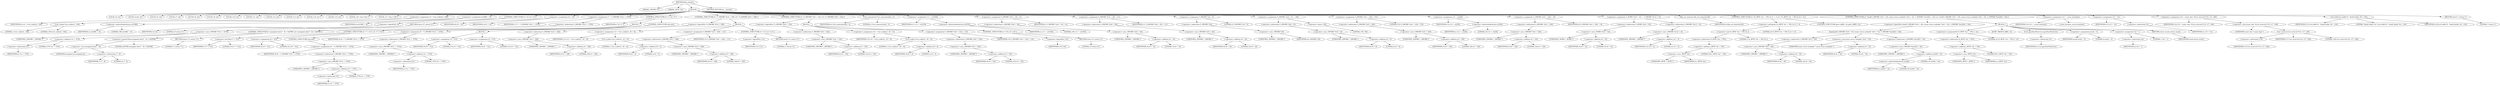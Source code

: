 digraph tftp_connect {  
"1000115" [label = "(METHOD,tftp_connect)" ]
"1000116" [label = "(PARAM,_DWORD *a1)" ]
"1000117" [label = "(PARAM,_BYTE *a2)" ]
"1000118" [label = "(BLOCK,,)" ]
"1000119" [label = "(LOCAL,v4: int)" ]
"1000120" [label = "(LOCAL,result: int)" ]
"1000121" [label = "(LOCAL,v6: int)" ]
"1000122" [label = "(LOCAL,v7: int)" ]
"1000123" [label = "(LOCAL,v8: int)" ]
"1000124" [label = "(LOCAL,v9: int)" ]
"1000125" [label = "(LOCAL,v10: int)" ]
"1000126" [label = "(LOCAL,v11: int)" ]
"1000127" [label = "(LOCAL,v12: int)" ]
"1000128" [label = "(LOCAL,v13: int)" ]
"1000129" [label = "(LOCAL,v14: int *)" ]
"1000130" [label = "(LOCAL,v15: int)" ]
"1000131" [label = "(LOCAL,v16: const char *)" ]
"1000132" [label = "(LOCAL,v17: char [ 128 ])" ]
"1000133" [label = "(<operator>.assignment,v4 = Curl_ccalloc(1, 336))" ]
"1000134" [label = "(IDENTIFIER,v4,v4 = Curl_ccalloc(1, 336))" ]
"1000135" [label = "(Curl_ccalloc,Curl_ccalloc(1, 336))" ]
"1000136" [label = "(LITERAL,1,Curl_ccalloc(1, 336))" ]
"1000137" [label = "(LITERAL,336,Curl_ccalloc(1, 336))" ]
"1000138" [label = "(<operator>.assignment,a1[188] = v4)" ]
"1000139" [label = "(<operator>.indirectIndexAccess,a1[188])" ]
"1000140" [label = "(IDENTIFIER,a1,a1[188] = v4)" ]
"1000141" [label = "(LITERAL,188,a1[188] = v4)" ]
"1000142" [label = "(IDENTIFIER,v4,a1[188] = v4)" ]
"1000143" [label = "(CONTROL_STRUCTURE,if ( !v4 ),if ( !v4 ))" ]
"1000144" [label = "(<operator>.logicalNot,!v4)" ]
"1000145" [label = "(IDENTIFIER,v4,!v4)" ]
"1000146" [label = "(RETURN,return 27;,return 27;)" ]
"1000147" [label = "(LITERAL,27,return 27;)" ]
"1000148" [label = "(<operator>.assignment,v6 = v4)" ]
"1000149" [label = "(IDENTIFIER,v6,v6 = v4)" ]
"1000150" [label = "(IDENTIFIER,v4,v6 = v4)" ]
"1000151" [label = "(<operator>.assignment,v7 = *(_DWORD *)(*a1 + 1576))" ]
"1000152" [label = "(IDENTIFIER,v7,v7 = *(_DWORD *)(*a1 + 1576))" ]
"1000153" [label = "(<operator>.indirection,*(_DWORD *)(*a1 + 1576))" ]
"1000154" [label = "(<operator>.cast,(_DWORD *)(*a1 + 1576))" ]
"1000155" [label = "(UNKNOWN,_DWORD *,_DWORD *)" ]
"1000156" [label = "(<operator>.addition,*a1 + 1576)" ]
"1000157" [label = "(<operator>.indirection,*a1)" ]
"1000158" [label = "(IDENTIFIER,a1,*a1 + 1576)" ]
"1000159" [label = "(LITERAL,1576,*a1 + 1576)" ]
"1000160" [label = "(CONTROL_STRUCTURE,if ( v7 ),if ( v7 ))" ]
"1000161" [label = "(IDENTIFIER,v7,if ( v7 ))" ]
"1000162" [label = "(BLOCK,,)" ]
"1000163" [label = "(CONTROL_STRUCTURE,if ( (unsigned int)(v7 - 8) > 0xFFB0 ),if ( (unsigned int)(v7 - 8) > 0xFFB0 ))" ]
"1000164" [label = "(<operator>.greaterThan,(unsigned int)(v7 - 8) > 0xFFB0)" ]
"1000165" [label = "(<operator>.cast,(unsigned int)(v7 - 8))" ]
"1000166" [label = "(UNKNOWN,unsigned int,unsigned int)" ]
"1000167" [label = "(<operator>.subtraction,v7 - 8)" ]
"1000168" [label = "(IDENTIFIER,v7,v7 - 8)" ]
"1000169" [label = "(LITERAL,8,v7 - 8)" ]
"1000170" [label = "(LITERAL,0xFFB0,(unsigned int)(v7 - 8) > 0xFFB0)" ]
"1000171" [label = "(RETURN,return 71;,return 71;)" ]
"1000172" [label = "(LITERAL,71,return 71;)" ]
"1000173" [label = "(CONTROL_STRUCTURE,if ( v7 < 512 ),if ( v7 < 512 ))" ]
"1000174" [label = "(<operator>.lessThan,v7 < 512)" ]
"1000175" [label = "(IDENTIFIER,v7,v7 < 512)" ]
"1000176" [label = "(LITERAL,512,v7 < 512)" ]
"1000177" [label = "(<operator>.assignment,v8 = 512)" ]
"1000178" [label = "(IDENTIFIER,v8,v8 = 512)" ]
"1000179" [label = "(LITERAL,512,v8 = 512)" ]
"1000180" [label = "(CONTROL_STRUCTURE,else,else)" ]
"1000181" [label = "(<operator>.assignment,v8 = *(_DWORD *)(*a1 + 1576))" ]
"1000182" [label = "(IDENTIFIER,v8,v8 = *(_DWORD *)(*a1 + 1576))" ]
"1000183" [label = "(<operator>.indirection,*(_DWORD *)(*a1 + 1576))" ]
"1000184" [label = "(<operator>.cast,(_DWORD *)(*a1 + 1576))" ]
"1000185" [label = "(UNKNOWN,_DWORD *,_DWORD *)" ]
"1000186" [label = "(<operator>.addition,*a1 + 1576)" ]
"1000187" [label = "(<operator>.indirection,*a1)" ]
"1000188" [label = "(IDENTIFIER,a1,*a1 + 1576)" ]
"1000189" [label = "(LITERAL,1576,*a1 + 1576)" ]
"1000190" [label = "(<operator>.assignment,v9 = *(_DWORD *)(*a1 + 1576))" ]
"1000191" [label = "(IDENTIFIER,v9,v9 = *(_DWORD *)(*a1 + 1576))" ]
"1000192" [label = "(<operator>.indirection,*(_DWORD *)(*a1 + 1576))" ]
"1000193" [label = "(<operator>.cast,(_DWORD *)(*a1 + 1576))" ]
"1000194" [label = "(UNKNOWN,_DWORD *,_DWORD *)" ]
"1000195" [label = "(<operator>.addition,*a1 + 1576)" ]
"1000196" [label = "(<operator>.indirection,*a1)" ]
"1000197" [label = "(IDENTIFIER,a1,*a1 + 1576)" ]
"1000198" [label = "(LITERAL,1576,*a1 + 1576)" ]
"1000199" [label = "(CONTROL_STRUCTURE,else,else)" ]
"1000200" [label = "(BLOCK,,)" ]
"1000201" [label = "(<operator>.assignment,v9 = 512)" ]
"1000202" [label = "(IDENTIFIER,v9,v9 = 512)" ]
"1000203" [label = "(LITERAL,512,v9 = 512)" ]
"1000204" [label = "(<operator>.assignment,v8 = 512)" ]
"1000205" [label = "(IDENTIFIER,v8,v8 = 512)" ]
"1000206" [label = "(LITERAL,512,v8 = 512)" ]
"1000207" [label = "(CONTROL_STRUCTURE,if ( !*(_DWORD *)(v4 + 328) ),if ( !*(_DWORD *)(v4 + 328) ))" ]
"1000208" [label = "(<operator>.logicalNot,!*(_DWORD *)(v4 + 328))" ]
"1000209" [label = "(<operator>.indirection,*(_DWORD *)(v4 + 328))" ]
"1000210" [label = "(<operator>.cast,(_DWORD *)(v4 + 328))" ]
"1000211" [label = "(UNKNOWN,_DWORD *,_DWORD *)" ]
"1000212" [label = "(<operator>.addition,v4 + 328)" ]
"1000213" [label = "(IDENTIFIER,v4,v4 + 328)" ]
"1000214" [label = "(LITERAL,328,v4 + 328)" ]
"1000215" [label = "(BLOCK,,)" ]
"1000216" [label = "(<operator>.assignment,v13 = Curl_ccalloc(1, v8 + 4))" ]
"1000217" [label = "(IDENTIFIER,v13,v13 = Curl_ccalloc(1, v8 + 4))" ]
"1000218" [label = "(Curl_ccalloc,Curl_ccalloc(1, v8 + 4))" ]
"1000219" [label = "(LITERAL,1,Curl_ccalloc(1, v8 + 4))" ]
"1000220" [label = "(<operator>.addition,v8 + 4)" ]
"1000221" [label = "(IDENTIFIER,v8,v8 + 4)" ]
"1000222" [label = "(LITERAL,4,v8 + 4)" ]
"1000223" [label = "(<operator>.assignment,*(_DWORD *)(v6 + 328) = v13)" ]
"1000224" [label = "(<operator>.indirection,*(_DWORD *)(v6 + 328))" ]
"1000225" [label = "(<operator>.cast,(_DWORD *)(v6 + 328))" ]
"1000226" [label = "(UNKNOWN,_DWORD *,_DWORD *)" ]
"1000227" [label = "(<operator>.addition,v6 + 328)" ]
"1000228" [label = "(IDENTIFIER,v6,v6 + 328)" ]
"1000229" [label = "(LITERAL,328,v6 + 328)" ]
"1000230" [label = "(IDENTIFIER,v13,*(_DWORD *)(v6 + 328) = v13)" ]
"1000231" [label = "(CONTROL_STRUCTURE,if ( !v13 ),if ( !v13 ))" ]
"1000232" [label = "(<operator>.logicalNot,!v13)" ]
"1000233" [label = "(IDENTIFIER,v13,!v13)" ]
"1000234" [label = "(RETURN,return 27;,return 27;)" ]
"1000235" [label = "(LITERAL,27,return 27;)" ]
"1000236" [label = "(CONTROL_STRUCTURE,if ( !*(_DWORD *)(v6 + 332) ),if ( !*(_DWORD *)(v6 + 332) ))" ]
"1000237" [label = "(<operator>.logicalNot,!*(_DWORD *)(v6 + 332))" ]
"1000238" [label = "(<operator>.indirection,*(_DWORD *)(v6 + 332))" ]
"1000239" [label = "(<operator>.cast,(_DWORD *)(v6 + 332))" ]
"1000240" [label = "(UNKNOWN,_DWORD *,_DWORD *)" ]
"1000241" [label = "(<operator>.addition,v6 + 332)" ]
"1000242" [label = "(IDENTIFIER,v6,v6 + 332)" ]
"1000243" [label = "(LITERAL,332,v6 + 332)" ]
"1000244" [label = "(BLOCK,,)" ]
"1000245" [label = "(<operator>.assignment,v10 = Curl_ccalloc(1, v8 + 4))" ]
"1000246" [label = "(IDENTIFIER,v10,v10 = Curl_ccalloc(1, v8 + 4))" ]
"1000247" [label = "(Curl_ccalloc,Curl_ccalloc(1, v8 + 4))" ]
"1000248" [label = "(LITERAL,1,Curl_ccalloc(1, v8 + 4))" ]
"1000249" [label = "(<operator>.addition,v8 + 4)" ]
"1000250" [label = "(IDENTIFIER,v8,v8 + 4)" ]
"1000251" [label = "(LITERAL,4,v8 + 4)" ]
"1000252" [label = "(<operator>.assignment,*(_DWORD *)(v6 + 332) = v10)" ]
"1000253" [label = "(<operator>.indirection,*(_DWORD *)(v6 + 332))" ]
"1000254" [label = "(<operator>.cast,(_DWORD *)(v6 + 332))" ]
"1000255" [label = "(UNKNOWN,_DWORD *,_DWORD *)" ]
"1000256" [label = "(<operator>.addition,v6 + 332)" ]
"1000257" [label = "(IDENTIFIER,v6,v6 + 332)" ]
"1000258" [label = "(LITERAL,332,v6 + 332)" ]
"1000259" [label = "(IDENTIFIER,v10,*(_DWORD *)(v6 + 332) = v10)" ]
"1000260" [label = "(CONTROL_STRUCTURE,if ( !v10 ),if ( !v10 ))" ]
"1000261" [label = "(<operator>.logicalNot,!v10)" ]
"1000262" [label = "(IDENTIFIER,v10,!v10)" ]
"1000263" [label = "(RETURN,return 27;,return 27;)" ]
"1000264" [label = "(LITERAL,27,return 27;)" ]
"1000265" [label = "(Curl_conncontrol,Curl_conncontrol(a1, 1))" ]
"1000266" [label = "(IDENTIFIER,a1,Curl_conncontrol(a1, 1))" ]
"1000267" [label = "(LITERAL,1,Curl_conncontrol(a1, 1))" ]
"1000268" [label = "(<operator>.assignment,v11 = a1[105])" ]
"1000269" [label = "(IDENTIFIER,v11,v11 = a1[105])" ]
"1000270" [label = "(<operator>.indirectIndexAccess,a1[105])" ]
"1000271" [label = "(IDENTIFIER,a1,v11 = a1[105])" ]
"1000272" [label = "(LITERAL,105,v11 = a1[105])" ]
"1000273" [label = "(<operator>.assignment,*(_DWORD *)(v6 + 16) = a1)" ]
"1000274" [label = "(<operator>.indirection,*(_DWORD *)(v6 + 16))" ]
"1000275" [label = "(<operator>.cast,(_DWORD *)(v6 + 16))" ]
"1000276" [label = "(UNKNOWN,_DWORD *,_DWORD *)" ]
"1000277" [label = "(<operator>.addition,v6 + 16)" ]
"1000278" [label = "(IDENTIFIER,v6,v6 + 16)" ]
"1000279" [label = "(LITERAL,16,v6 + 16)" ]
"1000280" [label = "(IDENTIFIER,a1,*(_DWORD *)(v6 + 16) = a1)" ]
"1000281" [label = "(<operator>.assignment,*(_DWORD *)(v6 + 20) = v11)" ]
"1000282" [label = "(<operator>.indirection,*(_DWORD *)(v6 + 20))" ]
"1000283" [label = "(<operator>.cast,(_DWORD *)(v6 + 20))" ]
"1000284" [label = "(UNKNOWN,_DWORD *,_DWORD *)" ]
"1000285" [label = "(<operator>.addition,v6 + 20)" ]
"1000286" [label = "(IDENTIFIER,v6,v6 + 20)" ]
"1000287" [label = "(LITERAL,20,v6 + 20)" ]
"1000288" [label = "(IDENTIFIER,v11,*(_DWORD *)(v6 + 20) = v11)" ]
"1000289" [label = "(<operator>.assignment,*(_DWORD *)v6 = 0)" ]
"1000290" [label = "(<operator>.indirection,*(_DWORD *)v6)" ]
"1000291" [label = "(<operator>.cast,(_DWORD *)v6)" ]
"1000292" [label = "(UNKNOWN,_DWORD *,_DWORD *)" ]
"1000293" [label = "(IDENTIFIER,v6,(_DWORD *)v6)" ]
"1000294" [label = "(LITERAL,0,*(_DWORD *)v6 = 0)" ]
"1000295" [label = "(<operator>.assignment,*(_DWORD *)(v6 + 8) = -100)" ]
"1000296" [label = "(<operator>.indirection,*(_DWORD *)(v6 + 8))" ]
"1000297" [label = "(<operator>.cast,(_DWORD *)(v6 + 8))" ]
"1000298" [label = "(UNKNOWN,_DWORD *,_DWORD *)" ]
"1000299" [label = "(<operator>.addition,v6 + 8)" ]
"1000300" [label = "(IDENTIFIER,v6,v6 + 8)" ]
"1000301" [label = "(LITERAL,8,v6 + 8)" ]
"1000302" [label = "(<operator>.minus,-100)" ]
"1000303" [label = "(LITERAL,100,-100)" ]
"1000304" [label = "(<operator>.assignment,*(_DWORD *)(v6 + 320) = 512)" ]
"1000305" [label = "(<operator>.indirection,*(_DWORD *)(v6 + 320))" ]
"1000306" [label = "(<operator>.cast,(_DWORD *)(v6 + 320))" ]
"1000307" [label = "(UNKNOWN,_DWORD *,_DWORD *)" ]
"1000308" [label = "(<operator>.addition,v6 + 320)" ]
"1000309" [label = "(IDENTIFIER,v6,v6 + 320)" ]
"1000310" [label = "(LITERAL,320,v6 + 320)" ]
"1000311" [label = "(LITERAL,512,*(_DWORD *)(v6 + 320) = 512)" ]
"1000312" [label = "(<operator>.assignment,v12 = a1[20])" ]
"1000313" [label = "(IDENTIFIER,v12,v12 = a1[20])" ]
"1000314" [label = "(<operator>.indirectIndexAccess,a1[20])" ]
"1000315" [label = "(IDENTIFIER,a1,v12 = a1[20])" ]
"1000316" [label = "(LITERAL,20,v12 = a1[20])" ]
"1000317" [label = "(<operator>.assignment,*(_DWORD *)(v6 + 324) = v9)" ]
"1000318" [label = "(<operator>.indirection,*(_DWORD *)(v6 + 324))" ]
"1000319" [label = "(<operator>.cast,(_DWORD *)(v6 + 324))" ]
"1000320" [label = "(UNKNOWN,_DWORD *,_DWORD *)" ]
"1000321" [label = "(<operator>.addition,v6 + 324)" ]
"1000322" [label = "(IDENTIFIER,v6,v6 + 324)" ]
"1000323" [label = "(LITERAL,324,v6 + 324)" ]
"1000324" [label = "(IDENTIFIER,v9,*(_DWORD *)(v6 + 324) = v9)" ]
"1000325" [label = "(<operator>.assignment,*(_WORD *)(v6 + 52) = *(_DWORD *)(v12 + 4))" ]
"1000326" [label = "(<operator>.indirection,*(_WORD *)(v6 + 52))" ]
"1000327" [label = "(<operator>.cast,(_WORD *)(v6 + 52))" ]
"1000328" [label = "(UNKNOWN,_WORD *,_WORD *)" ]
"1000329" [label = "(<operator>.addition,v6 + 52)" ]
"1000330" [label = "(IDENTIFIER,v6,v6 + 52)" ]
"1000331" [label = "(LITERAL,52,v6 + 52)" ]
"1000332" [label = "(<operator>.indirection,*(_DWORD *)(v12 + 4))" ]
"1000333" [label = "(<operator>.cast,(_DWORD *)(v12 + 4))" ]
"1000334" [label = "(UNKNOWN,_DWORD *,_DWORD *)" ]
"1000335" [label = "(<operator>.addition,v12 + 4)" ]
"1000336" [label = "(IDENTIFIER,v12,v12 + 4)" ]
"1000337" [label = "(LITERAL,4,v12 + 4)" ]
"1000338" [label = "(tftp_set_timeouts,tftp_set_timeouts(v6))" ]
"1000339" [label = "(IDENTIFIER,v6,tftp_set_timeouts(v6))" ]
"1000340" [label = "(CONTROL_STRUCTURE,if ( (*((_BYTE *)a1 + 591) & 2) != 0 ),if ( (*((_BYTE *)a1 + 591) & 2) != 0 ))" ]
"1000341" [label = "(<operator>.notEquals,(*((_BYTE *)a1 + 591) & 2) != 0)" ]
"1000342" [label = "(<operator>.and,*((_BYTE *)a1 + 591) & 2)" ]
"1000343" [label = "(<operator>.indirection,*((_BYTE *)a1 + 591))" ]
"1000344" [label = "(<operator>.addition,(_BYTE *)a1 + 591)" ]
"1000345" [label = "(<operator>.cast,(_BYTE *)a1)" ]
"1000346" [label = "(UNKNOWN,_BYTE *,_BYTE *)" ]
"1000347" [label = "(IDENTIFIER,a1,(_BYTE *)a1)" ]
"1000348" [label = "(LITERAL,591,(_BYTE *)a1 + 591)" ]
"1000349" [label = "(LITERAL,2,*((_BYTE *)a1 + 591) & 2)" ]
"1000350" [label = "(LITERAL,0,(*((_BYTE *)a1 + 591) & 2) != 0)" ]
"1000351" [label = "(CONTROL_STRUCTURE,goto LABEL_14;,goto LABEL_14;)" ]
"1000352" [label = "(CONTROL_STRUCTURE,if ( !bind(*(_DWORD *)(v6 + 20), (const struct sockaddr *)(v6 + 52), *(_DWORD *)(a1[20] + 16)) ),if ( !bind(*(_DWORD *)(v6 + 20), (const struct sockaddr *)(v6 + 52), *(_DWORD *)(a1[20] + 16)) ))" ]
"1000353" [label = "(<operator>.logicalNot,!bind(*(_DWORD *)(v6 + 20), (const struct sockaddr *)(v6 + 52), *(_DWORD *)(a1[20] + 16)))" ]
"1000354" [label = "(bind,bind(*(_DWORD *)(v6 + 20), (const struct sockaddr *)(v6 + 52), *(_DWORD *)(a1[20] + 16)))" ]
"1000355" [label = "(<operator>.indirection,*(_DWORD *)(v6 + 20))" ]
"1000356" [label = "(<operator>.cast,(_DWORD *)(v6 + 20))" ]
"1000357" [label = "(UNKNOWN,_DWORD *,_DWORD *)" ]
"1000358" [label = "(<operator>.addition,v6 + 20)" ]
"1000359" [label = "(IDENTIFIER,v6,v6 + 20)" ]
"1000360" [label = "(LITERAL,20,v6 + 20)" ]
"1000361" [label = "(<operator>.cast,(const struct sockaddr *)(v6 + 52))" ]
"1000362" [label = "(UNKNOWN,const struct sockaddr *,const struct sockaddr *)" ]
"1000363" [label = "(<operator>.addition,v6 + 52)" ]
"1000364" [label = "(IDENTIFIER,v6,v6 + 52)" ]
"1000365" [label = "(LITERAL,52,v6 + 52)" ]
"1000366" [label = "(<operator>.indirection,*(_DWORD *)(a1[20] + 16))" ]
"1000367" [label = "(<operator>.cast,(_DWORD *)(a1[20] + 16))" ]
"1000368" [label = "(UNKNOWN,_DWORD *,_DWORD *)" ]
"1000369" [label = "(<operator>.addition,a1[20] + 16)" ]
"1000370" [label = "(<operator>.indirectIndexAccess,a1[20])" ]
"1000371" [label = "(IDENTIFIER,a1,a1[20] + 16)" ]
"1000372" [label = "(LITERAL,20,a1[20] + 16)" ]
"1000373" [label = "(LITERAL,16,a1[20] + 16)" ]
"1000374" [label = "(BLOCK,,)" ]
"1000375" [label = "(<operators>.assignmentOr,*((_BYTE *)a1 + 591) |= 2u)" ]
"1000376" [label = "(<operator>.indirection,*((_BYTE *)a1 + 591))" ]
"1000377" [label = "(<operator>.addition,(_BYTE *)a1 + 591)" ]
"1000378" [label = "(<operator>.cast,(_BYTE *)a1)" ]
"1000379" [label = "(UNKNOWN,_BYTE *,_BYTE *)" ]
"1000380" [label = "(IDENTIFIER,a1,(_BYTE *)a1)" ]
"1000381" [label = "(LITERAL,591,(_BYTE *)a1 + 591)" ]
"1000382" [label = "(LITERAL,2u,*((_BYTE *)a1 + 591) |= 2u)" ]
"1000383" [label = "(JUMP_TARGET,LABEL_14)" ]
"1000384" [label = "(Curl_pgrsStartNow,Curl_pgrsStartNow(*a1))" ]
"1000385" [label = "(<operator>.indirection,*a1)" ]
"1000386" [label = "(IDENTIFIER,a1,Curl_pgrsStartNow(*a1))" ]
"1000387" [label = "(<operator>.assignment,result = 0)" ]
"1000388" [label = "(IDENTIFIER,result,result = 0)" ]
"1000389" [label = "(LITERAL,0,result = 0)" ]
"1000390" [label = "(<operator>.assignment,*a2 = 1)" ]
"1000391" [label = "(<operator>.indirection,*a2)" ]
"1000392" [label = "(IDENTIFIER,a2,*a2 = 1)" ]
"1000393" [label = "(LITERAL,1,*a2 = 1)" ]
"1000394" [label = "(RETURN,return result;,return result;)" ]
"1000395" [label = "(IDENTIFIER,result,return result;)" ]
"1000396" [label = "(<operator>.assignment,v14 = _errno_location())" ]
"1000397" [label = "(IDENTIFIER,v14,v14 = _errno_location())" ]
"1000398" [label = "(_errno_location,_errno_location())" ]
"1000399" [label = "(<operator>.assignment,v15 = *a1)" ]
"1000400" [label = "(IDENTIFIER,v15,v15 = *a1)" ]
"1000401" [label = "(<operator>.indirection,*a1)" ]
"1000402" [label = "(IDENTIFIER,a1,v15 = *a1)" ]
"1000403" [label = "(<operator>.assignment,v16 = (const char *)Curl_strerror(*v14, v17, 128))" ]
"1000404" [label = "(IDENTIFIER,v16,v16 = (const char *)Curl_strerror(*v14, v17, 128))" ]
"1000405" [label = "(<operator>.cast,(const char *)Curl_strerror(*v14, v17, 128))" ]
"1000406" [label = "(UNKNOWN,const char *,const char *)" ]
"1000407" [label = "(Curl_strerror,Curl_strerror(*v14, v17, 128))" ]
"1000408" [label = "(<operator>.indirection,*v14)" ]
"1000409" [label = "(IDENTIFIER,v14,Curl_strerror(*v14, v17, 128))" ]
"1000410" [label = "(IDENTIFIER,v17,Curl_strerror(*v14, v17, 128))" ]
"1000411" [label = "(LITERAL,128,Curl_strerror(*v14, v17, 128))" ]
"1000412" [label = "(Curl_failf,Curl_failf(v15, \"bind() failed; %s\", v16))" ]
"1000413" [label = "(IDENTIFIER,v15,Curl_failf(v15, \"bind() failed; %s\", v16))" ]
"1000414" [label = "(LITERAL,\"bind() failed; %s\",Curl_failf(v15, \"bind() failed; %s\", v16))" ]
"1000415" [label = "(IDENTIFIER,v16,Curl_failf(v15, \"bind() failed; %s\", v16))" ]
"1000416" [label = "(RETURN,return 7;,return 7;)" ]
"1000417" [label = "(LITERAL,7,return 7;)" ]
"1000418" [label = "(METHOD_RETURN,int __fastcall)" ]
  "1000115" -> "1000116" 
  "1000115" -> "1000117" 
  "1000115" -> "1000118" 
  "1000115" -> "1000418" 
  "1000118" -> "1000119" 
  "1000118" -> "1000120" 
  "1000118" -> "1000121" 
  "1000118" -> "1000122" 
  "1000118" -> "1000123" 
  "1000118" -> "1000124" 
  "1000118" -> "1000125" 
  "1000118" -> "1000126" 
  "1000118" -> "1000127" 
  "1000118" -> "1000128" 
  "1000118" -> "1000129" 
  "1000118" -> "1000130" 
  "1000118" -> "1000131" 
  "1000118" -> "1000132" 
  "1000118" -> "1000133" 
  "1000118" -> "1000138" 
  "1000118" -> "1000143" 
  "1000118" -> "1000148" 
  "1000118" -> "1000151" 
  "1000118" -> "1000160" 
  "1000118" -> "1000207" 
  "1000118" -> "1000236" 
  "1000118" -> "1000265" 
  "1000118" -> "1000268" 
  "1000118" -> "1000273" 
  "1000118" -> "1000281" 
  "1000118" -> "1000289" 
  "1000118" -> "1000295" 
  "1000118" -> "1000304" 
  "1000118" -> "1000312" 
  "1000118" -> "1000317" 
  "1000118" -> "1000325" 
  "1000118" -> "1000338" 
  "1000118" -> "1000340" 
  "1000118" -> "1000352" 
  "1000118" -> "1000396" 
  "1000118" -> "1000399" 
  "1000118" -> "1000403" 
  "1000118" -> "1000412" 
  "1000118" -> "1000416" 
  "1000133" -> "1000134" 
  "1000133" -> "1000135" 
  "1000135" -> "1000136" 
  "1000135" -> "1000137" 
  "1000138" -> "1000139" 
  "1000138" -> "1000142" 
  "1000139" -> "1000140" 
  "1000139" -> "1000141" 
  "1000143" -> "1000144" 
  "1000143" -> "1000146" 
  "1000144" -> "1000145" 
  "1000146" -> "1000147" 
  "1000148" -> "1000149" 
  "1000148" -> "1000150" 
  "1000151" -> "1000152" 
  "1000151" -> "1000153" 
  "1000153" -> "1000154" 
  "1000154" -> "1000155" 
  "1000154" -> "1000156" 
  "1000156" -> "1000157" 
  "1000156" -> "1000159" 
  "1000157" -> "1000158" 
  "1000160" -> "1000161" 
  "1000160" -> "1000162" 
  "1000160" -> "1000199" 
  "1000162" -> "1000163" 
  "1000162" -> "1000173" 
  "1000162" -> "1000190" 
  "1000163" -> "1000164" 
  "1000163" -> "1000171" 
  "1000164" -> "1000165" 
  "1000164" -> "1000170" 
  "1000165" -> "1000166" 
  "1000165" -> "1000167" 
  "1000167" -> "1000168" 
  "1000167" -> "1000169" 
  "1000171" -> "1000172" 
  "1000173" -> "1000174" 
  "1000173" -> "1000177" 
  "1000173" -> "1000180" 
  "1000174" -> "1000175" 
  "1000174" -> "1000176" 
  "1000177" -> "1000178" 
  "1000177" -> "1000179" 
  "1000180" -> "1000181" 
  "1000181" -> "1000182" 
  "1000181" -> "1000183" 
  "1000183" -> "1000184" 
  "1000184" -> "1000185" 
  "1000184" -> "1000186" 
  "1000186" -> "1000187" 
  "1000186" -> "1000189" 
  "1000187" -> "1000188" 
  "1000190" -> "1000191" 
  "1000190" -> "1000192" 
  "1000192" -> "1000193" 
  "1000193" -> "1000194" 
  "1000193" -> "1000195" 
  "1000195" -> "1000196" 
  "1000195" -> "1000198" 
  "1000196" -> "1000197" 
  "1000199" -> "1000200" 
  "1000200" -> "1000201" 
  "1000200" -> "1000204" 
  "1000201" -> "1000202" 
  "1000201" -> "1000203" 
  "1000204" -> "1000205" 
  "1000204" -> "1000206" 
  "1000207" -> "1000208" 
  "1000207" -> "1000215" 
  "1000208" -> "1000209" 
  "1000209" -> "1000210" 
  "1000210" -> "1000211" 
  "1000210" -> "1000212" 
  "1000212" -> "1000213" 
  "1000212" -> "1000214" 
  "1000215" -> "1000216" 
  "1000215" -> "1000223" 
  "1000215" -> "1000231" 
  "1000216" -> "1000217" 
  "1000216" -> "1000218" 
  "1000218" -> "1000219" 
  "1000218" -> "1000220" 
  "1000220" -> "1000221" 
  "1000220" -> "1000222" 
  "1000223" -> "1000224" 
  "1000223" -> "1000230" 
  "1000224" -> "1000225" 
  "1000225" -> "1000226" 
  "1000225" -> "1000227" 
  "1000227" -> "1000228" 
  "1000227" -> "1000229" 
  "1000231" -> "1000232" 
  "1000231" -> "1000234" 
  "1000232" -> "1000233" 
  "1000234" -> "1000235" 
  "1000236" -> "1000237" 
  "1000236" -> "1000244" 
  "1000237" -> "1000238" 
  "1000238" -> "1000239" 
  "1000239" -> "1000240" 
  "1000239" -> "1000241" 
  "1000241" -> "1000242" 
  "1000241" -> "1000243" 
  "1000244" -> "1000245" 
  "1000244" -> "1000252" 
  "1000244" -> "1000260" 
  "1000245" -> "1000246" 
  "1000245" -> "1000247" 
  "1000247" -> "1000248" 
  "1000247" -> "1000249" 
  "1000249" -> "1000250" 
  "1000249" -> "1000251" 
  "1000252" -> "1000253" 
  "1000252" -> "1000259" 
  "1000253" -> "1000254" 
  "1000254" -> "1000255" 
  "1000254" -> "1000256" 
  "1000256" -> "1000257" 
  "1000256" -> "1000258" 
  "1000260" -> "1000261" 
  "1000260" -> "1000263" 
  "1000261" -> "1000262" 
  "1000263" -> "1000264" 
  "1000265" -> "1000266" 
  "1000265" -> "1000267" 
  "1000268" -> "1000269" 
  "1000268" -> "1000270" 
  "1000270" -> "1000271" 
  "1000270" -> "1000272" 
  "1000273" -> "1000274" 
  "1000273" -> "1000280" 
  "1000274" -> "1000275" 
  "1000275" -> "1000276" 
  "1000275" -> "1000277" 
  "1000277" -> "1000278" 
  "1000277" -> "1000279" 
  "1000281" -> "1000282" 
  "1000281" -> "1000288" 
  "1000282" -> "1000283" 
  "1000283" -> "1000284" 
  "1000283" -> "1000285" 
  "1000285" -> "1000286" 
  "1000285" -> "1000287" 
  "1000289" -> "1000290" 
  "1000289" -> "1000294" 
  "1000290" -> "1000291" 
  "1000291" -> "1000292" 
  "1000291" -> "1000293" 
  "1000295" -> "1000296" 
  "1000295" -> "1000302" 
  "1000296" -> "1000297" 
  "1000297" -> "1000298" 
  "1000297" -> "1000299" 
  "1000299" -> "1000300" 
  "1000299" -> "1000301" 
  "1000302" -> "1000303" 
  "1000304" -> "1000305" 
  "1000304" -> "1000311" 
  "1000305" -> "1000306" 
  "1000306" -> "1000307" 
  "1000306" -> "1000308" 
  "1000308" -> "1000309" 
  "1000308" -> "1000310" 
  "1000312" -> "1000313" 
  "1000312" -> "1000314" 
  "1000314" -> "1000315" 
  "1000314" -> "1000316" 
  "1000317" -> "1000318" 
  "1000317" -> "1000324" 
  "1000318" -> "1000319" 
  "1000319" -> "1000320" 
  "1000319" -> "1000321" 
  "1000321" -> "1000322" 
  "1000321" -> "1000323" 
  "1000325" -> "1000326" 
  "1000325" -> "1000332" 
  "1000326" -> "1000327" 
  "1000327" -> "1000328" 
  "1000327" -> "1000329" 
  "1000329" -> "1000330" 
  "1000329" -> "1000331" 
  "1000332" -> "1000333" 
  "1000333" -> "1000334" 
  "1000333" -> "1000335" 
  "1000335" -> "1000336" 
  "1000335" -> "1000337" 
  "1000338" -> "1000339" 
  "1000340" -> "1000341" 
  "1000340" -> "1000351" 
  "1000341" -> "1000342" 
  "1000341" -> "1000350" 
  "1000342" -> "1000343" 
  "1000342" -> "1000349" 
  "1000343" -> "1000344" 
  "1000344" -> "1000345" 
  "1000344" -> "1000348" 
  "1000345" -> "1000346" 
  "1000345" -> "1000347" 
  "1000352" -> "1000353" 
  "1000352" -> "1000374" 
  "1000353" -> "1000354" 
  "1000354" -> "1000355" 
  "1000354" -> "1000361" 
  "1000354" -> "1000366" 
  "1000355" -> "1000356" 
  "1000356" -> "1000357" 
  "1000356" -> "1000358" 
  "1000358" -> "1000359" 
  "1000358" -> "1000360" 
  "1000361" -> "1000362" 
  "1000361" -> "1000363" 
  "1000363" -> "1000364" 
  "1000363" -> "1000365" 
  "1000366" -> "1000367" 
  "1000367" -> "1000368" 
  "1000367" -> "1000369" 
  "1000369" -> "1000370" 
  "1000369" -> "1000373" 
  "1000370" -> "1000371" 
  "1000370" -> "1000372" 
  "1000374" -> "1000375" 
  "1000374" -> "1000383" 
  "1000374" -> "1000384" 
  "1000374" -> "1000387" 
  "1000374" -> "1000390" 
  "1000374" -> "1000394" 
  "1000375" -> "1000376" 
  "1000375" -> "1000382" 
  "1000376" -> "1000377" 
  "1000377" -> "1000378" 
  "1000377" -> "1000381" 
  "1000378" -> "1000379" 
  "1000378" -> "1000380" 
  "1000384" -> "1000385" 
  "1000385" -> "1000386" 
  "1000387" -> "1000388" 
  "1000387" -> "1000389" 
  "1000390" -> "1000391" 
  "1000390" -> "1000393" 
  "1000391" -> "1000392" 
  "1000394" -> "1000395" 
  "1000396" -> "1000397" 
  "1000396" -> "1000398" 
  "1000399" -> "1000400" 
  "1000399" -> "1000401" 
  "1000401" -> "1000402" 
  "1000403" -> "1000404" 
  "1000403" -> "1000405" 
  "1000405" -> "1000406" 
  "1000405" -> "1000407" 
  "1000407" -> "1000408" 
  "1000407" -> "1000410" 
  "1000407" -> "1000411" 
  "1000408" -> "1000409" 
  "1000412" -> "1000413" 
  "1000412" -> "1000414" 
  "1000412" -> "1000415" 
  "1000416" -> "1000417" 
}
